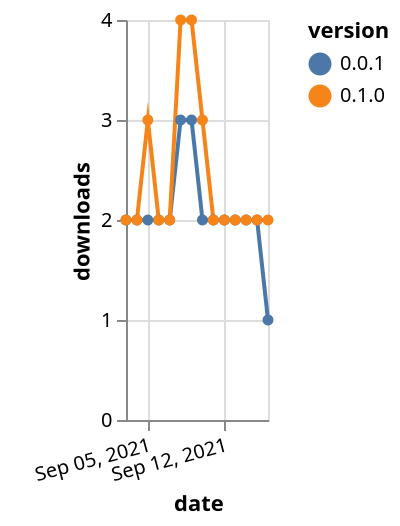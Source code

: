 {"$schema": "https://vega.github.io/schema/vega-lite/v5.json", "description": "A simple bar chart with embedded data.", "data": {"values": [{"date": "2021-09-03", "total": 2315, "delta": 2, "version": "0.0.1"}, {"date": "2021-09-04", "total": 2317, "delta": 2, "version": "0.0.1"}, {"date": "2021-09-05", "total": 2319, "delta": 2, "version": "0.0.1"}, {"date": "2021-09-06", "total": 2321, "delta": 2, "version": "0.0.1"}, {"date": "2021-09-07", "total": 2323, "delta": 2, "version": "0.0.1"}, {"date": "2021-09-08", "total": 2326, "delta": 3, "version": "0.0.1"}, {"date": "2021-09-09", "total": 2329, "delta": 3, "version": "0.0.1"}, {"date": "2021-09-10", "total": 2331, "delta": 2, "version": "0.0.1"}, {"date": "2021-09-11", "total": 2333, "delta": 2, "version": "0.0.1"}, {"date": "2021-09-12", "total": 2335, "delta": 2, "version": "0.0.1"}, {"date": "2021-09-13", "total": 2337, "delta": 2, "version": "0.0.1"}, {"date": "2021-09-14", "total": 2339, "delta": 2, "version": "0.0.1"}, {"date": "2021-09-15", "total": 2341, "delta": 2, "version": "0.0.1"}, {"date": "2021-09-16", "total": 2342, "delta": 1, "version": "0.0.1"}, {"date": "2021-09-03", "total": 2509, "delta": 2, "version": "0.1.0"}, {"date": "2021-09-04", "total": 2511, "delta": 2, "version": "0.1.0"}, {"date": "2021-09-05", "total": 2514, "delta": 3, "version": "0.1.0"}, {"date": "2021-09-06", "total": 2516, "delta": 2, "version": "0.1.0"}, {"date": "2021-09-07", "total": 2518, "delta": 2, "version": "0.1.0"}, {"date": "2021-09-08", "total": 2522, "delta": 4, "version": "0.1.0"}, {"date": "2021-09-09", "total": 2526, "delta": 4, "version": "0.1.0"}, {"date": "2021-09-10", "total": 2529, "delta": 3, "version": "0.1.0"}, {"date": "2021-09-11", "total": 2531, "delta": 2, "version": "0.1.0"}, {"date": "2021-09-12", "total": 2533, "delta": 2, "version": "0.1.0"}, {"date": "2021-09-13", "total": 2535, "delta": 2, "version": "0.1.0"}, {"date": "2021-09-14", "total": 2537, "delta": 2, "version": "0.1.0"}, {"date": "2021-09-15", "total": 2539, "delta": 2, "version": "0.1.0"}, {"date": "2021-09-16", "total": 2541, "delta": 2, "version": "0.1.0"}]}, "width": "container", "mark": {"type": "line", "point": {"filled": true}}, "encoding": {"x": {"field": "date", "type": "temporal", "timeUnit": "yearmonthdate", "title": "date", "axis": {"labelAngle": -15}}, "y": {"field": "delta", "type": "quantitative", "title": "downloads"}, "color": {"field": "version", "type": "nominal"}, "tooltip": {"field": "delta"}}}